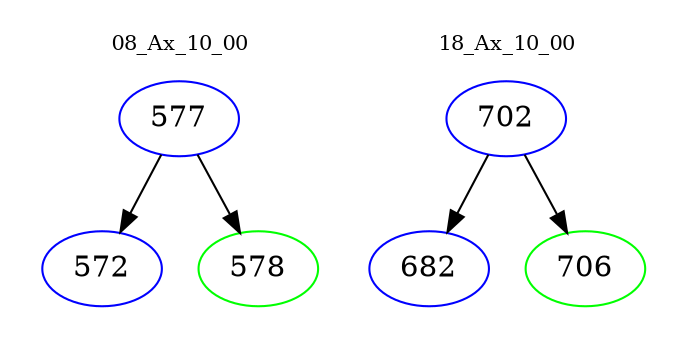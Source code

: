 digraph{
subgraph cluster_0 {
color = white
label = "08_Ax_10_00";
fontsize=10;
T0_577 [label="577", color="blue"]
T0_577 -> T0_572 [color="black"]
T0_572 [label="572", color="blue"]
T0_577 -> T0_578 [color="black"]
T0_578 [label="578", color="green"]
}
subgraph cluster_1 {
color = white
label = "18_Ax_10_00";
fontsize=10;
T1_702 [label="702", color="blue"]
T1_702 -> T1_682 [color="black"]
T1_682 [label="682", color="blue"]
T1_702 -> T1_706 [color="black"]
T1_706 [label="706", color="green"]
}
}
